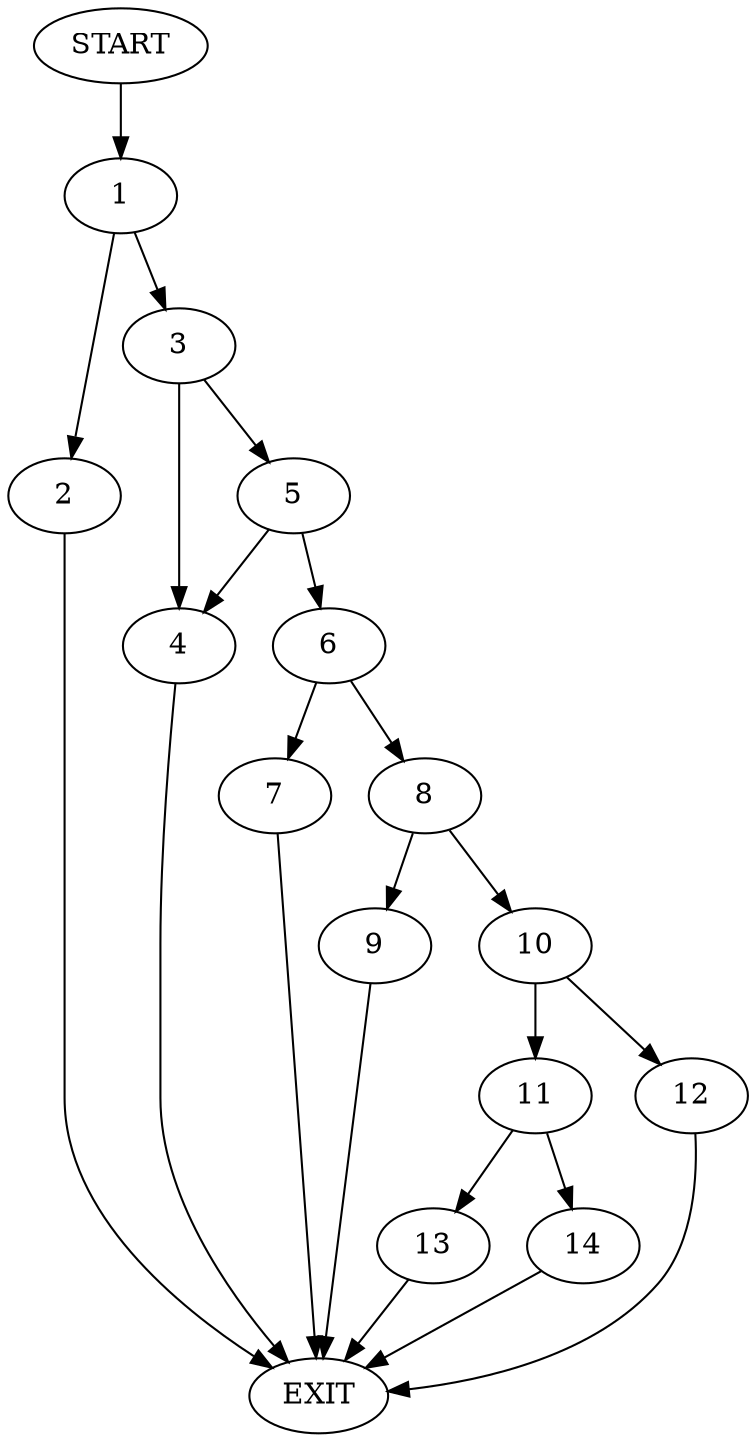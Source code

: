 digraph {
0 [label="START"]
15 [label="EXIT"]
0 -> 1
1 -> 2
1 -> 3
2 -> 15
3 -> 4
3 -> 5
4 -> 15
5 -> 4
5 -> 6
6 -> 7
6 -> 8
7 -> 15
8 -> 9
8 -> 10
9 -> 15
10 -> 11
10 -> 12
12 -> 15
11 -> 13
11 -> 14
13 -> 15
14 -> 15
}
